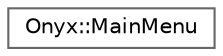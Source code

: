 digraph "Graphical Class Hierarchy"
{
 // LATEX_PDF_SIZE
  bgcolor="transparent";
  edge [fontname=Helvetica,fontsize=10,labelfontname=Helvetica,labelfontsize=10];
  node [fontname=Helvetica,fontsize=10,shape=box,height=0.2,width=0.4];
  rankdir="LR";
  Node0 [id="Node000000",label="Onyx::MainMenu",height=0.2,width=0.4,color="grey40", fillcolor="white", style="filled",URL="$classOnyx_1_1MainMenu.html",tooltip="The MainMenu class represents the main menu of the application."];
}
